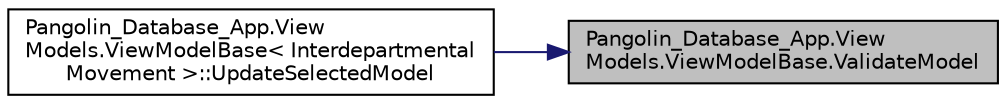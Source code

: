 digraph "Pangolin_Database_App.ViewModels.ViewModelBase.ValidateModel"
{
 // LATEX_PDF_SIZE
  edge [fontname="Helvetica",fontsize="10",labelfontname="Helvetica",labelfontsize="10"];
  node [fontname="Helvetica",fontsize="10",shape=record];
  rankdir="RL";
  Node1 [label="Pangolin_Database_App.View\lModels.ViewModelBase.ValidateModel",height=0.2,width=0.4,color="black", fillcolor="grey75", style="filled", fontcolor="black",tooltip="Validates a model"];
  Node1 -> Node2 [dir="back",color="midnightblue",fontsize="10",style="solid"];
  Node2 [label="Pangolin_Database_App.View\lModels.ViewModelBase\< Interdepartmental\lMovement \>::UpdateSelectedModel",height=0.2,width=0.4,color="black", fillcolor="white", style="filled",URL="$class_pangolin___database___app_1_1_view_models_1_1_view_model_base.html#aa84a3b3c58bce35a5c82ff64f20d8b5c",tooltip="Checks if the selected model is already in the database, if yes the model will be updated if no the m..."];
}
